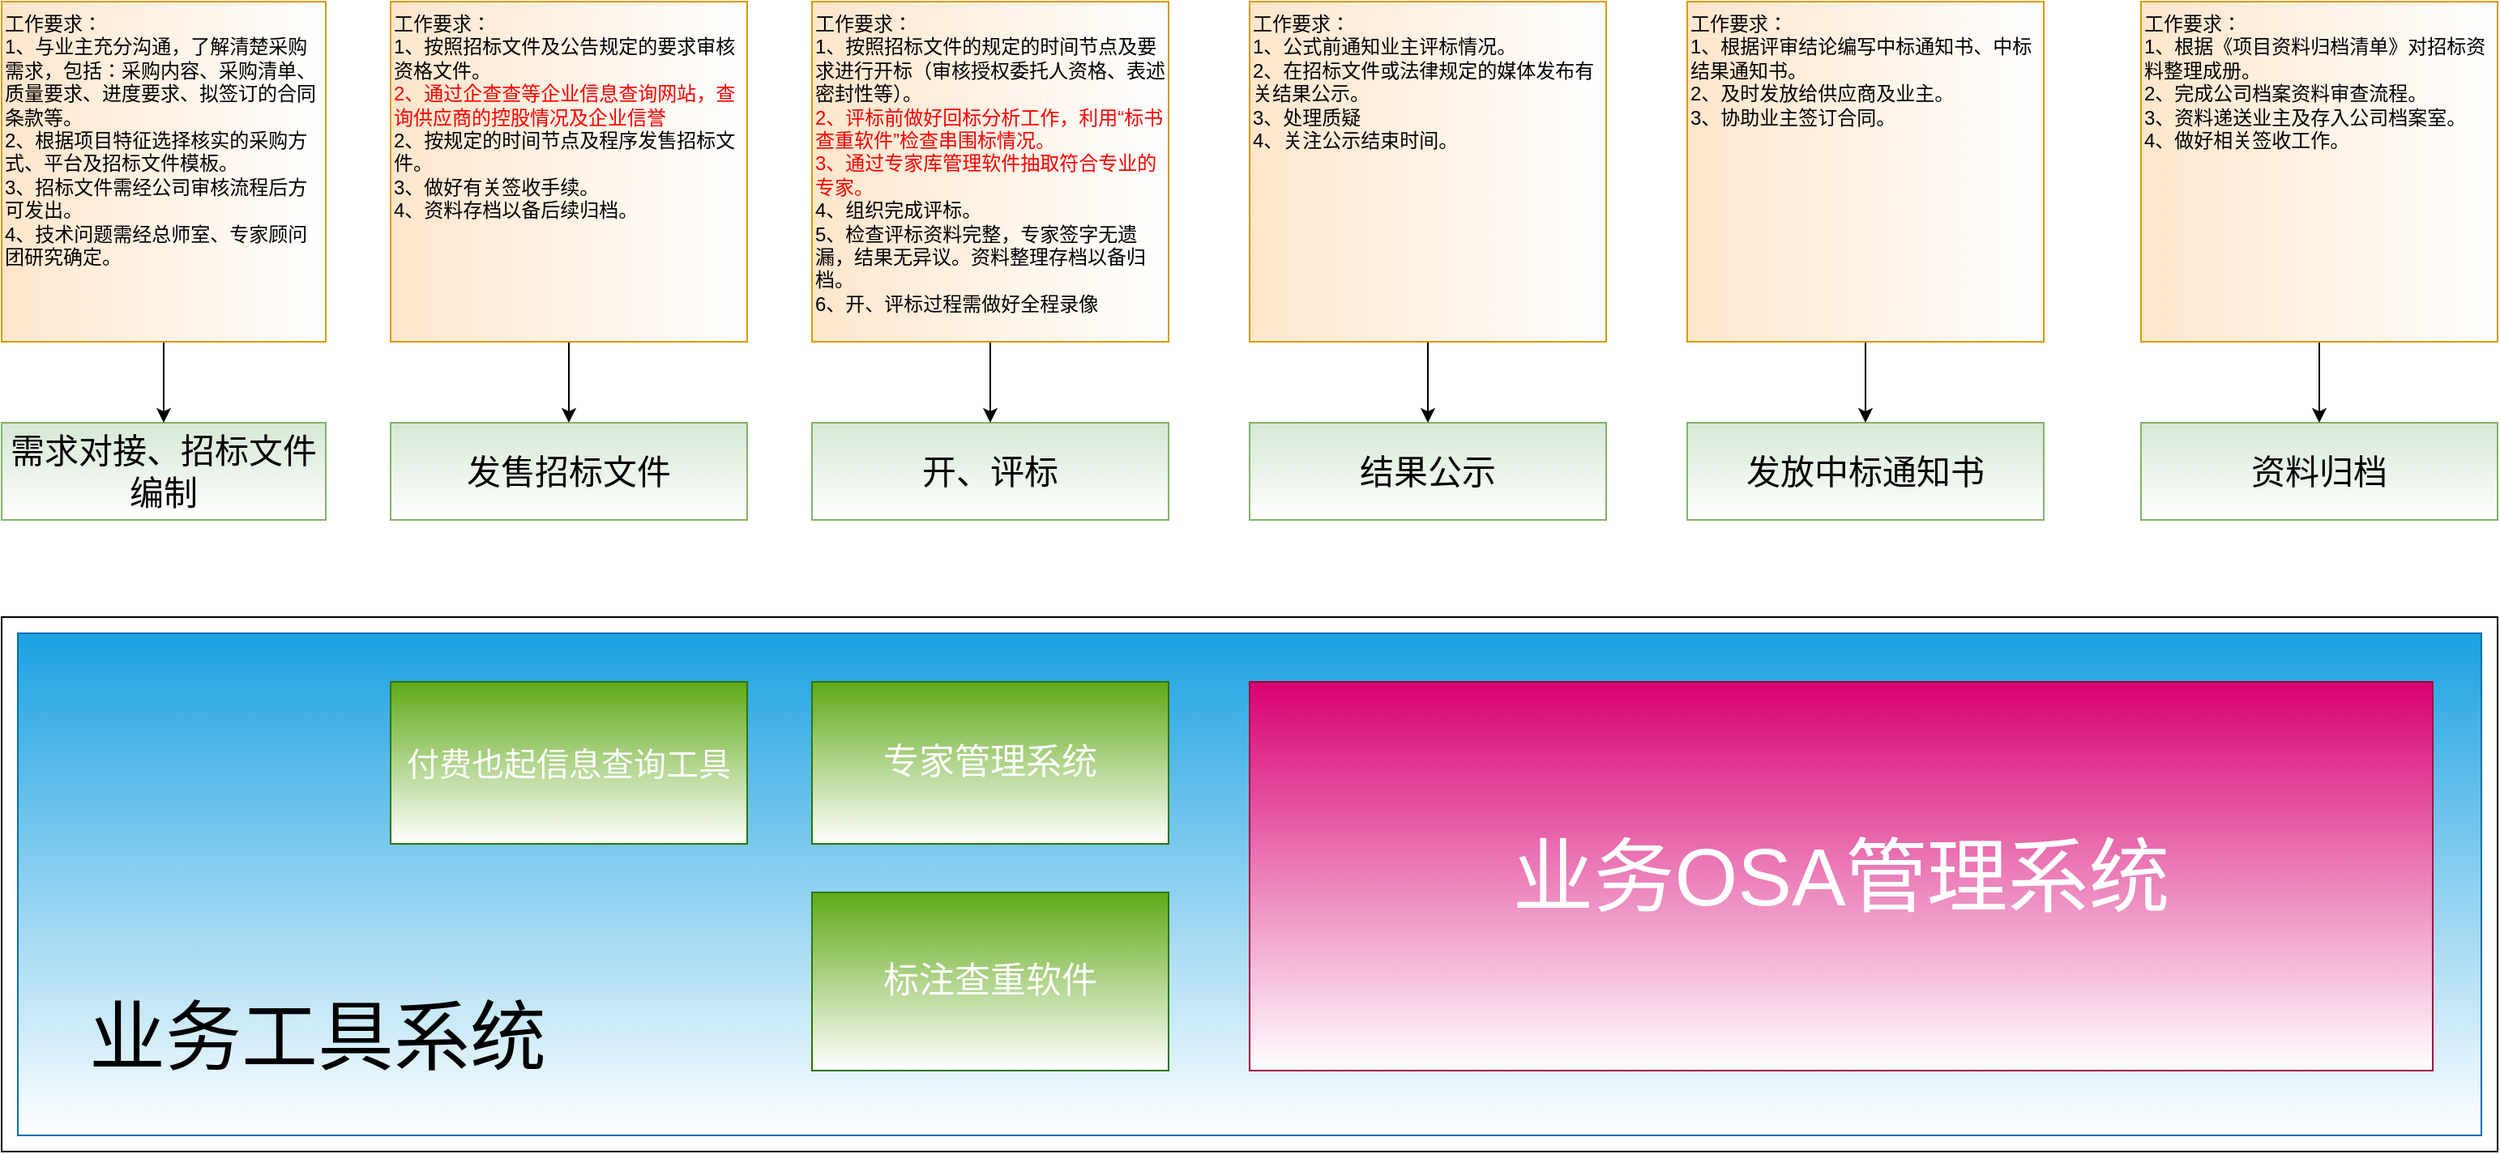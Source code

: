 <mxfile version="22.1.15" type="github">
  <diagram name="第 1 页" id="IvqLFZZhcrXwCMEsDjBW">
    <mxGraphModel dx="1815" dy="1068" grid="1" gridSize="10" guides="1" tooltips="1" connect="1" arrows="1" fold="1" page="1" pageScale="1" pageWidth="3300" pageHeight="4681" math="0" shadow="0">
      <root>
        <mxCell id="0" />
        <mxCell id="1" parent="0" />
        <mxCell id="R8VD1IcNc_u99sHQXmGt-1" value="需求对接、招标文件编制" style="rounded=0;whiteSpace=wrap;html=1;fontSize=21;fillStyle=zigzag-line;fillColor=#d5e8d4;strokeColor=#82b366;gradientColor=#FFFFFF;" vertex="1" parent="1">
          <mxGeometry x="160" y="270" width="200" height="60" as="geometry" />
        </mxCell>
        <mxCell id="R8VD1IcNc_u99sHQXmGt-2" value="发售招标文件" style="rounded=0;whiteSpace=wrap;html=1;fontSize=21;fillStyle=zigzag-line;fillColor=#d5e8d4;strokeColor=#82b366;gradientColor=#FFFFFF;" vertex="1" parent="1">
          <mxGeometry x="400" y="270" width="220" height="60" as="geometry" />
        </mxCell>
        <mxCell id="R8VD1IcNc_u99sHQXmGt-3" value="开、评标" style="rounded=0;whiteSpace=wrap;html=1;fontSize=21;fillStyle=zigzag-line;fillColor=#d5e8d4;strokeColor=#82b366;gradientColor=#FFFFFF;" vertex="1" parent="1">
          <mxGeometry x="660" y="270" width="220" height="60" as="geometry" />
        </mxCell>
        <mxCell id="R8VD1IcNc_u99sHQXmGt-4" value="结果公示" style="rounded=0;whiteSpace=wrap;html=1;fontSize=21;fillStyle=zigzag-line;fillColor=#d5e8d4;strokeColor=#82b366;gradientColor=#FFFFFF;" vertex="1" parent="1">
          <mxGeometry x="930" y="270" width="220" height="60" as="geometry" />
        </mxCell>
        <mxCell id="R8VD1IcNc_u99sHQXmGt-5" value="发放中标通知书" style="rounded=0;whiteSpace=wrap;html=1;fontSize=21;fillColor=#d5e8d4;strokeColor=#82b366;fillStyle=zigzag-line;gradientColor=#FFFFFF;" vertex="1" parent="1">
          <mxGeometry x="1200" y="270" width="220" height="60" as="geometry" />
        </mxCell>
        <mxCell id="R8VD1IcNc_u99sHQXmGt-16" style="edgeStyle=orthogonalEdgeStyle;rounded=0;orthogonalLoop=1;jettySize=auto;html=1;exitX=0.5;exitY=1;exitDx=0;exitDy=0;entryX=0.5;entryY=0;entryDx=0;entryDy=0;" edge="1" parent="1" source="R8VD1IcNc_u99sHQXmGt-6" target="R8VD1IcNc_u99sHQXmGt-1">
          <mxGeometry relative="1" as="geometry" />
        </mxCell>
        <mxCell id="R8VD1IcNc_u99sHQXmGt-6" value="&lt;div style=&quot;&quot;&gt;&lt;span style=&quot;background-color: initial;&quot;&gt;工作要求：&lt;/span&gt;&lt;/div&gt;1、与业主充分沟通，了解清楚采购需求，包括：采购内容、采购清单、质量要求、进度要求、拟签订的合同条款等。&lt;br&gt;2、根据项目特征选择核实的采购方式、平台及招标文件模板。&lt;br&gt;3、招标文件需经公司审核流程后方可发出。&lt;br&gt;4、技术问题需经总师室、专家顾问团研究确定。" style="rounded=0;whiteSpace=wrap;html=1;align=left;verticalAlign=top;fillColor=#ffe6cc;strokeColor=#d79b00;gradientDirection=east;gradientColor=#FFFFFF;" vertex="1" parent="1">
          <mxGeometry x="160" y="10" width="200" height="210" as="geometry" />
        </mxCell>
        <mxCell id="R8VD1IcNc_u99sHQXmGt-17" style="edgeStyle=orthogonalEdgeStyle;rounded=0;orthogonalLoop=1;jettySize=auto;html=1;exitX=0.5;exitY=1;exitDx=0;exitDy=0;entryX=0.5;entryY=0;entryDx=0;entryDy=0;" edge="1" parent="1" source="R8VD1IcNc_u99sHQXmGt-9" target="R8VD1IcNc_u99sHQXmGt-2">
          <mxGeometry relative="1" as="geometry" />
        </mxCell>
        <mxCell id="R8VD1IcNc_u99sHQXmGt-9" value="&lt;div style=&quot;&quot;&gt;&lt;span style=&quot;background-color: initial;&quot;&gt;工作要求：&lt;/span&gt;&lt;/div&gt;1、按照招标文件及公告规定的要求审核资格文件。&lt;br&gt;&lt;font color=&quot;#ff0000&quot;&gt;2、通过企查查等企业信息查询网站，查询供应商的控股情况及企业信誉&lt;/font&gt;&lt;br&gt;2、按规定的时间节点及程序发售招标文件。&lt;br&gt;3、做好有关签收手续。&lt;br&gt;4、资料存档以备后续归档。" style="rounded=0;whiteSpace=wrap;html=1;align=left;verticalAlign=top;fillColor=#ffe6cc;strokeColor=#d79b00;gradientDirection=east;gradientColor=#FFFFFF;" vertex="1" parent="1">
          <mxGeometry x="400" y="10" width="220" height="210" as="geometry" />
        </mxCell>
        <mxCell id="R8VD1IcNc_u99sHQXmGt-22" style="edgeStyle=orthogonalEdgeStyle;rounded=0;orthogonalLoop=1;jettySize=auto;html=1;exitX=0.5;exitY=1;exitDx=0;exitDy=0;entryX=0.5;entryY=0;entryDx=0;entryDy=0;" edge="1" parent="1" source="R8VD1IcNc_u99sHQXmGt-10" target="R8VD1IcNc_u99sHQXmGt-3">
          <mxGeometry relative="1" as="geometry" />
        </mxCell>
        <mxCell id="R8VD1IcNc_u99sHQXmGt-10" value="&lt;div style=&quot;&quot;&gt;&lt;span style=&quot;background-color: initial;&quot;&gt;工作要求：&lt;/span&gt;&lt;/div&gt;1、按照招标文件的规定的时间节点及要求进行开标（审核授权委托人资格、表述密封性等）。&lt;br&gt;&lt;font color=&quot;#ff0000&quot;&gt;2、评标前做好回标分析工作，利用“标书查重软件”检查串围标情况。&lt;/font&gt;&lt;br&gt;&lt;font color=&quot;#ff0000&quot;&gt;3、通过专家库管理软件抽取符合专业的专家。&lt;/font&gt;&lt;br&gt;4、组织完成评标。&lt;br&gt;5、检查评标资料完整，专家签字无遗漏，结果无异议。资料整理存档以备归档。&lt;br&gt;6、开、评标过程需做好全程录像" style="rounded=0;whiteSpace=wrap;html=1;align=left;verticalAlign=top;fillColor=#ffe6cc;strokeColor=#d79b00;gradientDirection=east;gradientColor=#FFFFFF;" vertex="1" parent="1">
          <mxGeometry x="660" y="10" width="220" height="210" as="geometry" />
        </mxCell>
        <mxCell id="R8VD1IcNc_u99sHQXmGt-23" style="edgeStyle=orthogonalEdgeStyle;rounded=0;orthogonalLoop=1;jettySize=auto;html=1;exitX=0.5;exitY=1;exitDx=0;exitDy=0;entryX=0.5;entryY=0;entryDx=0;entryDy=0;" edge="1" parent="1" source="R8VD1IcNc_u99sHQXmGt-11" target="R8VD1IcNc_u99sHQXmGt-4">
          <mxGeometry relative="1" as="geometry" />
        </mxCell>
        <mxCell id="R8VD1IcNc_u99sHQXmGt-11" value="&lt;div style=&quot;&quot;&gt;&lt;span style=&quot;background-color: initial;&quot;&gt;工作要求：&lt;/span&gt;&lt;/div&gt;1、公式前通知业主评标情况。&lt;br&gt;2、在招标文件或法律规定的媒体发布有关结果公示。&lt;br&gt;3、处理质疑&lt;br&gt;4、关注公示结束时间。" style="rounded=0;whiteSpace=wrap;html=1;align=left;verticalAlign=top;fillColor=#ffe6cc;strokeColor=#d79b00;gradientDirection=east;gradientColor=#FFFFFF;" vertex="1" parent="1">
          <mxGeometry x="930" y="10" width="220" height="210" as="geometry" />
        </mxCell>
        <mxCell id="R8VD1IcNc_u99sHQXmGt-12" value="资料归档" style="rounded=0;whiteSpace=wrap;html=1;fontSize=21;fillStyle=zigzag-line;fillColor=#d5e8d4;strokeColor=#82b366;gradientColor=#FFFFFF;" vertex="1" parent="1">
          <mxGeometry x="1480" y="270" width="220" height="60" as="geometry" />
        </mxCell>
        <mxCell id="R8VD1IcNc_u99sHQXmGt-27" style="edgeStyle=orthogonalEdgeStyle;rounded=0;orthogonalLoop=1;jettySize=auto;html=1;exitX=0.5;exitY=1;exitDx=0;exitDy=0;entryX=0.5;entryY=0;entryDx=0;entryDy=0;" edge="1" parent="1" source="R8VD1IcNc_u99sHQXmGt-13" target="R8VD1IcNc_u99sHQXmGt-5">
          <mxGeometry relative="1" as="geometry" />
        </mxCell>
        <mxCell id="R8VD1IcNc_u99sHQXmGt-13" value="&lt;div style=&quot;&quot;&gt;&lt;span style=&quot;background-color: initial;&quot;&gt;工作要求：&lt;/span&gt;&lt;/div&gt;1、根据评审结论编写中标通知书、中标结果通知书。&lt;br&gt;2、及时发放给供应商及业主。&lt;br&gt;3、协助业主签订合同。" style="rounded=0;whiteSpace=wrap;html=1;align=left;verticalAlign=top;fillColor=#ffe6cc;strokeColor=#d79b00;gradientDirection=east;gradientColor=#FFFFFF;" vertex="1" parent="1">
          <mxGeometry x="1200" y="10" width="220" height="210" as="geometry" />
        </mxCell>
        <mxCell id="R8VD1IcNc_u99sHQXmGt-14" value="" style="rounded=0;whiteSpace=wrap;html=1;" vertex="1" parent="1">
          <mxGeometry x="160" y="390" width="1540" height="330" as="geometry" />
        </mxCell>
        <mxCell id="R8VD1IcNc_u99sHQXmGt-26" style="edgeStyle=orthogonalEdgeStyle;rounded=0;orthogonalLoop=1;jettySize=auto;html=1;exitX=0.5;exitY=1;exitDx=0;exitDy=0;entryX=0.5;entryY=0;entryDx=0;entryDy=0;" edge="1" parent="1" source="R8VD1IcNc_u99sHQXmGt-15" target="R8VD1IcNc_u99sHQXmGt-12">
          <mxGeometry relative="1" as="geometry" />
        </mxCell>
        <mxCell id="R8VD1IcNc_u99sHQXmGt-15" value="&lt;div style=&quot;&quot;&gt;&lt;span style=&quot;background-color: initial;&quot;&gt;工作要求：&lt;/span&gt;&lt;/div&gt;1、根据《项目资料归档清单》对招标资料整理成册。&lt;br&gt;2、完成公司档案资料审查流程。&lt;br&gt;3、资料递送业主及存入公司档案室。&lt;br&gt;4、做好相关签收工作。" style="rounded=0;whiteSpace=wrap;html=1;align=left;verticalAlign=top;fillColor=#ffe6cc;strokeColor=#d79b00;gradientDirection=east;gradientColor=#FFFFFF;" vertex="1" parent="1">
          <mxGeometry x="1480" y="10" width="220" height="210" as="geometry" />
        </mxCell>
        <mxCell id="R8VD1IcNc_u99sHQXmGt-21" value="" style="rounded=0;whiteSpace=wrap;html=1;fillColor=#1ba1e2;strokeColor=#006EAF;fontColor=#ffffff;gradientColor=#FFFFFF;" vertex="1" parent="1">
          <mxGeometry x="170" y="400" width="1520" height="310" as="geometry" />
        </mxCell>
        <mxCell id="R8VD1IcNc_u99sHQXmGt-18" value="&lt;font style=&quot;font-size: 20px;&quot;&gt;付费也起信息查询工具&lt;/font&gt;" style="rounded=0;whiteSpace=wrap;html=1;fillColor=#60a917;strokeColor=#2D7600;fontColor=#ffffff;fontSize=20;gradientColor=#FFFFFF;" vertex="1" parent="1">
          <mxGeometry x="400" y="430" width="220" height="100" as="geometry" />
        </mxCell>
        <mxCell id="R8VD1IcNc_u99sHQXmGt-19" value="专家管理系统" style="rounded=0;whiteSpace=wrap;html=1;fillColor=#60a917;strokeColor=#2D7600;fontColor=#ffffff;fontSize=22;gradientColor=#FFFFFF;" vertex="1" parent="1">
          <mxGeometry x="660" y="430" width="220" height="100" as="geometry" />
        </mxCell>
        <mxCell id="R8VD1IcNc_u99sHQXmGt-20" value="标注查重软件" style="rounded=0;whiteSpace=wrap;html=1;fillColor=#60a917;strokeColor=#2D7600;fontColor=#ffffff;fontSize=22;gradientColor=#FFFFFF;" vertex="1" parent="1">
          <mxGeometry x="660" y="560" width="220" height="110" as="geometry" />
        </mxCell>
        <mxCell id="R8VD1IcNc_u99sHQXmGt-28" value="&lt;font style=&quot;font-size: 50px;&quot;&gt;业务OSA管理系统&lt;br&gt;&lt;/font&gt;" style="rounded=0;whiteSpace=wrap;html=1;fillColor=#d80073;fontColor=#ffffff;strokeColor=#A50040;gradientColor=#FFFFFF;" vertex="1" parent="1">
          <mxGeometry x="930" y="430" width="730" height="240" as="geometry" />
        </mxCell>
        <mxCell id="R8VD1IcNc_u99sHQXmGt-29" value="业务工具系统" style="rounded=0;whiteSpace=wrap;html=1;fontSize=47;gradientColor=none;fillStyle=solid;opacity=0;fontColor=#000000;" vertex="1" parent="1">
          <mxGeometry x="210" y="620" width="290" height="60" as="geometry" />
        </mxCell>
      </root>
    </mxGraphModel>
  </diagram>
</mxfile>
